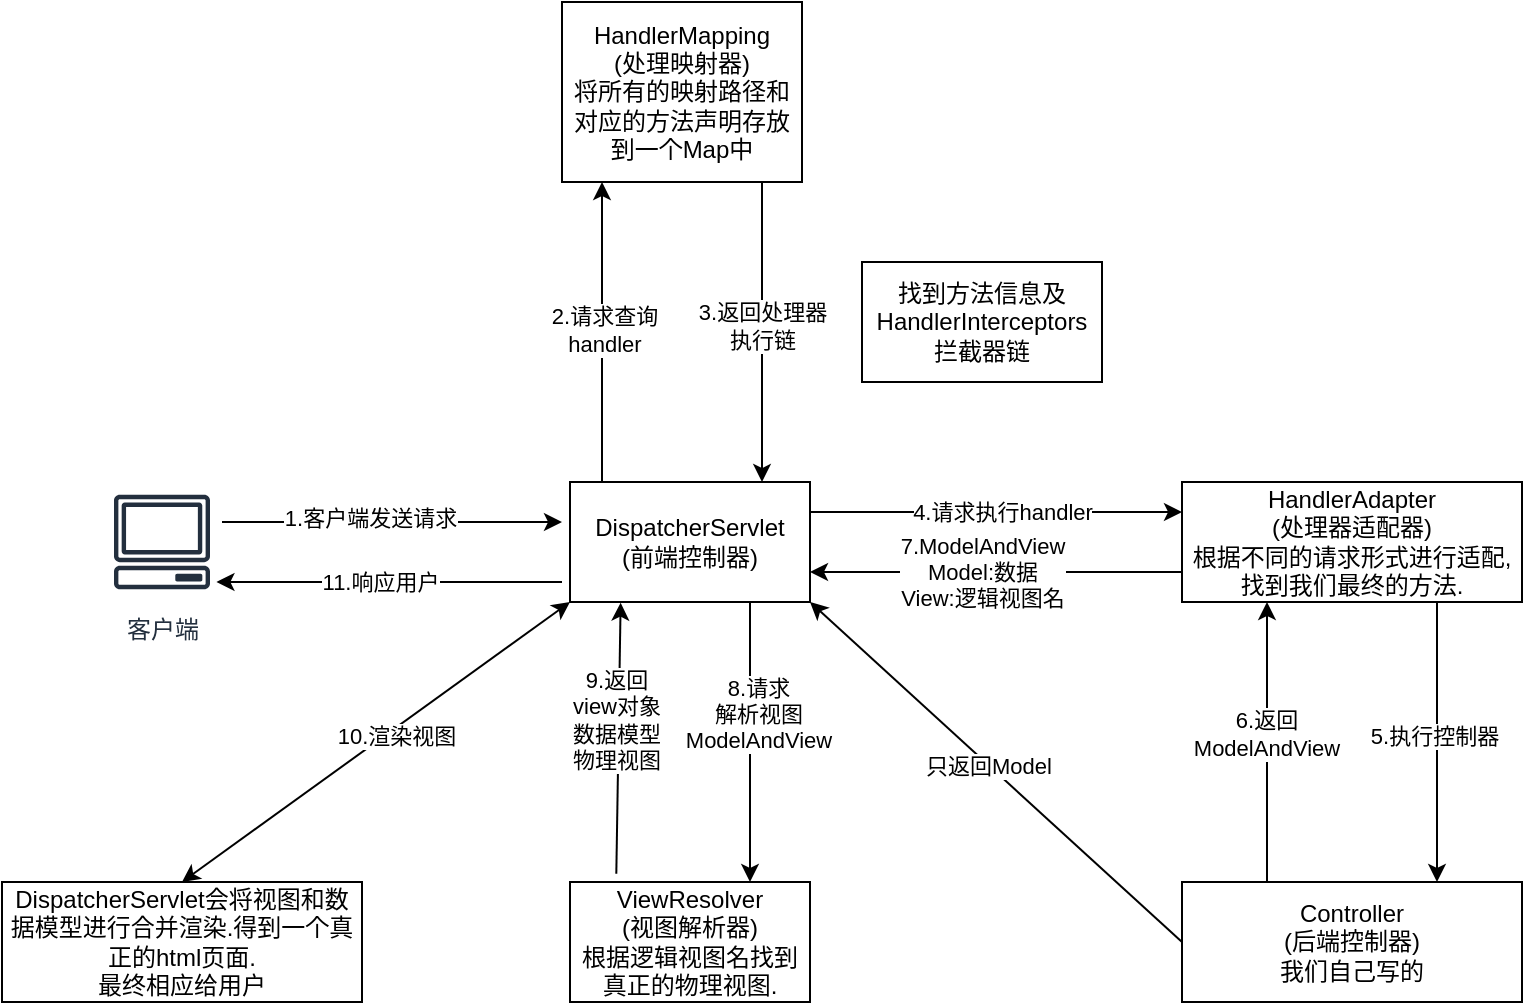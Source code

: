 <mxfile version="24.6.2" type="github">
  <diagram name="第 1 页" id="pPN1wWUZRz_Zrvyq4Opq">
    <mxGraphModel dx="978" dy="526" grid="1" gridSize="10" guides="1" tooltips="1" connect="1" arrows="1" fold="1" page="1" pageScale="1" pageWidth="827" pageHeight="1169" math="0" shadow="0">
      <root>
        <mxCell id="0" />
        <mxCell id="1" parent="0" />
        <mxCell id="3TOQ470KdbpJ5O3Wx0zu-1" value="客户端" style="sketch=0;outlineConnect=0;fontColor=#232F3E;gradientColor=none;strokeColor=#232F3E;fillColor=#ffffff;dashed=0;verticalLabelPosition=bottom;verticalAlign=top;align=center;html=1;fontSize=12;fontStyle=0;aspect=fixed;shape=mxgraph.aws4.resourceIcon;resIcon=mxgraph.aws4.client;" vertex="1" parent="1">
          <mxGeometry x="60" y="250" width="60" height="60" as="geometry" />
        </mxCell>
        <mxCell id="3TOQ470KdbpJ5O3Wx0zu-3" value="DispatcherServlet&lt;div&gt;(前端控制器)&lt;/div&gt;" style="rounded=0;whiteSpace=wrap;html=1;" vertex="1" parent="1">
          <mxGeometry x="294" y="250" width="120" height="60" as="geometry" />
        </mxCell>
        <mxCell id="3TOQ470KdbpJ5O3Wx0zu-6" value="" style="endArrow=classic;html=1;rounded=0;" edge="1" parent="1">
          <mxGeometry width="50" height="50" relative="1" as="geometry">
            <mxPoint x="120" y="270" as="sourcePoint" />
            <mxPoint x="290" y="270" as="targetPoint" />
          </mxGeometry>
        </mxCell>
        <mxCell id="3TOQ470KdbpJ5O3Wx0zu-7" value="1.客户端发送请求" style="edgeLabel;html=1;align=center;verticalAlign=middle;resizable=0;points=[];" vertex="1" connectable="0" parent="3TOQ470KdbpJ5O3Wx0zu-6">
          <mxGeometry x="-0.129" y="2" relative="1" as="geometry">
            <mxPoint as="offset" />
          </mxGeometry>
        </mxCell>
        <mxCell id="3TOQ470KdbpJ5O3Wx0zu-8" value="HandlerMapping&lt;div&gt;(处理映射器)&lt;/div&gt;&lt;div&gt;将所有的映射路径和对应的方法声明存放到一个Map中&lt;/div&gt;" style="rounded=0;whiteSpace=wrap;html=1;" vertex="1" parent="1">
          <mxGeometry x="290" y="10" width="120" height="90" as="geometry" />
        </mxCell>
        <mxCell id="3TOQ470KdbpJ5O3Wx0zu-9" value="" style="endArrow=classic;html=1;rounded=0;entryX=0.25;entryY=1;entryDx=0;entryDy=0;exitX=0.25;exitY=0;exitDx=0;exitDy=0;" edge="1" parent="1">
          <mxGeometry width="50" height="50" relative="1" as="geometry">
            <mxPoint x="310" y="250" as="sourcePoint" />
            <mxPoint x="310" y="100" as="targetPoint" />
          </mxGeometry>
        </mxCell>
        <mxCell id="3TOQ470KdbpJ5O3Wx0zu-10" value="2.请求查询&lt;div&gt;handler&lt;/div&gt;" style="edgeLabel;html=1;align=center;verticalAlign=middle;resizable=0;points=[];" vertex="1" connectable="0" parent="3TOQ470KdbpJ5O3Wx0zu-9">
          <mxGeometry x="0.013" y="-1" relative="1" as="geometry">
            <mxPoint as="offset" />
          </mxGeometry>
        </mxCell>
        <mxCell id="3TOQ470KdbpJ5O3Wx0zu-11" value="" style="endArrow=classic;html=1;rounded=0;exitX=0.75;exitY=1;exitDx=0;exitDy=0;entryX=0.75;entryY=0;entryDx=0;entryDy=0;" edge="1" parent="1">
          <mxGeometry width="50" height="50" relative="1" as="geometry">
            <mxPoint x="390" y="100" as="sourcePoint" />
            <mxPoint x="390" y="250" as="targetPoint" />
          </mxGeometry>
        </mxCell>
        <mxCell id="3TOQ470KdbpJ5O3Wx0zu-12" value="3.返回处理器&lt;div&gt;执行链&lt;/div&gt;" style="edgeLabel;html=1;align=center;verticalAlign=middle;resizable=0;points=[];" vertex="1" connectable="0" parent="3TOQ470KdbpJ5O3Wx0zu-11">
          <mxGeometry x="-0.037" relative="1" as="geometry">
            <mxPoint as="offset" />
          </mxGeometry>
        </mxCell>
        <mxCell id="3TOQ470KdbpJ5O3Wx0zu-14" value="HandlerAdapter&lt;div&gt;(处理器适配器)&lt;/div&gt;&lt;div&gt;根据不同的请求形式进行适配,找到我们最终的方法.&lt;/div&gt;" style="rounded=0;whiteSpace=wrap;html=1;" vertex="1" parent="1">
          <mxGeometry x="600" y="250" width="170" height="60" as="geometry" />
        </mxCell>
        <mxCell id="3TOQ470KdbpJ5O3Wx0zu-15" value="" style="endArrow=classic;html=1;rounded=0;exitX=1;exitY=0.25;exitDx=0;exitDy=0;entryX=0;entryY=0.25;entryDx=0;entryDy=0;" edge="1" parent="1" source="3TOQ470KdbpJ5O3Wx0zu-3" target="3TOQ470KdbpJ5O3Wx0zu-14">
          <mxGeometry width="50" height="50" relative="1" as="geometry">
            <mxPoint x="470" y="300" as="sourcePoint" />
            <mxPoint x="520" y="250" as="targetPoint" />
          </mxGeometry>
        </mxCell>
        <mxCell id="3TOQ470KdbpJ5O3Wx0zu-16" value="4.请求执行handler" style="edgeLabel;html=1;align=center;verticalAlign=middle;resizable=0;points=[];" vertex="1" connectable="0" parent="3TOQ470KdbpJ5O3Wx0zu-15">
          <mxGeometry x="0.027" relative="1" as="geometry">
            <mxPoint as="offset" />
          </mxGeometry>
        </mxCell>
        <mxCell id="3TOQ470KdbpJ5O3Wx0zu-17" value="" style="endArrow=classic;html=1;rounded=0;entryX=1;entryY=0.75;entryDx=0;entryDy=0;exitX=0;exitY=0.75;exitDx=0;exitDy=0;" edge="1" parent="1" source="3TOQ470KdbpJ5O3Wx0zu-14" target="3TOQ470KdbpJ5O3Wx0zu-3">
          <mxGeometry width="50" height="50" relative="1" as="geometry">
            <mxPoint x="460" y="410" as="sourcePoint" />
            <mxPoint x="510" y="360" as="targetPoint" />
          </mxGeometry>
        </mxCell>
        <mxCell id="3TOQ470KdbpJ5O3Wx0zu-19" value="7.ModelAndView&lt;div&gt;Model:数据&lt;/div&gt;&lt;div&gt;View:逻辑视图名&lt;/div&gt;" style="edgeLabel;html=1;align=center;verticalAlign=middle;resizable=0;points=[];" vertex="1" connectable="0" parent="3TOQ470KdbpJ5O3Wx0zu-17">
          <mxGeometry x="0.082" relative="1" as="geometry">
            <mxPoint as="offset" />
          </mxGeometry>
        </mxCell>
        <mxCell id="3TOQ470KdbpJ5O3Wx0zu-20" value="Controller&lt;div&gt;(后端控制器)&lt;/div&gt;&lt;div&gt;我们自己写的&lt;/div&gt;" style="rounded=0;whiteSpace=wrap;html=1;" vertex="1" parent="1">
          <mxGeometry x="600" y="450" width="170" height="60" as="geometry" />
        </mxCell>
        <mxCell id="3TOQ470KdbpJ5O3Wx0zu-24" value="" style="endArrow=classic;html=1;rounded=0;exitX=0.75;exitY=1;exitDx=0;exitDy=0;entryX=0.75;entryY=0;entryDx=0;entryDy=0;" edge="1" parent="1" source="3TOQ470KdbpJ5O3Wx0zu-14" target="3TOQ470KdbpJ5O3Wx0zu-20">
          <mxGeometry width="50" height="50" relative="1" as="geometry">
            <mxPoint x="730" y="420" as="sourcePoint" />
            <mxPoint x="780" y="370" as="targetPoint" />
          </mxGeometry>
        </mxCell>
        <mxCell id="3TOQ470KdbpJ5O3Wx0zu-25" value="5.执行控制器" style="edgeLabel;html=1;align=center;verticalAlign=middle;resizable=0;points=[];" vertex="1" connectable="0" parent="3TOQ470KdbpJ5O3Wx0zu-24">
          <mxGeometry x="-0.046" y="-2" relative="1" as="geometry">
            <mxPoint as="offset" />
          </mxGeometry>
        </mxCell>
        <mxCell id="3TOQ470KdbpJ5O3Wx0zu-26" value="" style="endArrow=classic;html=1;rounded=0;entryX=0.25;entryY=1;entryDx=0;entryDy=0;exitX=0.25;exitY=0;exitDx=0;exitDy=0;" edge="1" parent="1" source="3TOQ470KdbpJ5O3Wx0zu-20" target="3TOQ470KdbpJ5O3Wx0zu-14">
          <mxGeometry width="50" height="50" relative="1" as="geometry">
            <mxPoint x="610" y="420" as="sourcePoint" />
            <mxPoint x="660" y="370" as="targetPoint" />
          </mxGeometry>
        </mxCell>
        <mxCell id="3TOQ470KdbpJ5O3Wx0zu-27" value="6.返回&lt;div&gt;ModelAndView&lt;/div&gt;" style="edgeLabel;html=1;align=center;verticalAlign=middle;resizable=0;points=[];" vertex="1" connectable="0" parent="3TOQ470KdbpJ5O3Wx0zu-26">
          <mxGeometry x="0.058" y="1" relative="1" as="geometry">
            <mxPoint as="offset" />
          </mxGeometry>
        </mxCell>
        <mxCell id="3TOQ470KdbpJ5O3Wx0zu-28" value="" style="endArrow=classic;html=1;rounded=0;entryX=1;entryY=1;entryDx=0;entryDy=0;exitX=0;exitY=0.5;exitDx=0;exitDy=0;" edge="1" parent="1" source="3TOQ470KdbpJ5O3Wx0zu-20" target="3TOQ470KdbpJ5O3Wx0zu-3">
          <mxGeometry width="50" height="50" relative="1" as="geometry">
            <mxPoint x="500" y="440" as="sourcePoint" />
            <mxPoint x="550" y="390" as="targetPoint" />
          </mxGeometry>
        </mxCell>
        <mxCell id="3TOQ470KdbpJ5O3Wx0zu-29" value="只返回Model" style="edgeLabel;html=1;align=center;verticalAlign=middle;resizable=0;points=[];" vertex="1" connectable="0" parent="3TOQ470KdbpJ5O3Wx0zu-28">
          <mxGeometry x="0.044" relative="1" as="geometry">
            <mxPoint as="offset" />
          </mxGeometry>
        </mxCell>
        <mxCell id="3TOQ470KdbpJ5O3Wx0zu-30" value="ViewResolver&lt;div&gt;(视图解析器)&lt;/div&gt;&lt;div&gt;根据逻辑视图名找到真正的物理视图.&lt;/div&gt;" style="rounded=0;whiteSpace=wrap;html=1;" vertex="1" parent="1">
          <mxGeometry x="294" y="450" width="120" height="60" as="geometry" />
        </mxCell>
        <mxCell id="3TOQ470KdbpJ5O3Wx0zu-31" value="" style="endArrow=classic;html=1;rounded=0;exitX=0.75;exitY=1;exitDx=0;exitDy=0;entryX=0.75;entryY=0;entryDx=0;entryDy=0;" edge="1" parent="1" source="3TOQ470KdbpJ5O3Wx0zu-3" target="3TOQ470KdbpJ5O3Wx0zu-30">
          <mxGeometry width="50" height="50" relative="1" as="geometry">
            <mxPoint x="360" y="410" as="sourcePoint" />
            <mxPoint x="410" y="360" as="targetPoint" />
          </mxGeometry>
        </mxCell>
        <mxCell id="3TOQ470KdbpJ5O3Wx0zu-32" value="8.请求&lt;div&gt;解析视图&lt;/div&gt;&lt;div&gt;ModelAndView&lt;/div&gt;" style="edgeLabel;html=1;align=center;verticalAlign=middle;resizable=0;points=[];" vertex="1" connectable="0" parent="3TOQ470KdbpJ5O3Wx0zu-31">
          <mxGeometry x="-0.209" y="4" relative="1" as="geometry">
            <mxPoint as="offset" />
          </mxGeometry>
        </mxCell>
        <mxCell id="3TOQ470KdbpJ5O3Wx0zu-33" value="" style="endArrow=classic;html=1;rounded=0;entryX=0.211;entryY=1.006;entryDx=0;entryDy=0;entryPerimeter=0;exitX=0.193;exitY=-0.069;exitDx=0;exitDy=0;exitPerimeter=0;" edge="1" parent="1" source="3TOQ470KdbpJ5O3Wx0zu-30" target="3TOQ470KdbpJ5O3Wx0zu-3">
          <mxGeometry width="50" height="50" relative="1" as="geometry">
            <mxPoint x="270" y="420" as="sourcePoint" />
            <mxPoint x="320" y="370" as="targetPoint" />
          </mxGeometry>
        </mxCell>
        <mxCell id="3TOQ470KdbpJ5O3Wx0zu-34" value="9.返回&lt;div&gt;view对象&lt;/div&gt;&lt;div&gt;数据模型&lt;/div&gt;&lt;div&gt;物理视图&lt;/div&gt;" style="edgeLabel;html=1;align=center;verticalAlign=middle;resizable=0;points=[];" vertex="1" connectable="0" parent="3TOQ470KdbpJ5O3Wx0zu-33">
          <mxGeometry x="0.139" y="2" relative="1" as="geometry">
            <mxPoint as="offset" />
          </mxGeometry>
        </mxCell>
        <mxCell id="3TOQ470KdbpJ5O3Wx0zu-35" value="DispatcherServlet会将视图和数据模型进行合并渲染.得到一个真正的html页面.&lt;div&gt;最终相应给用户&lt;/div&gt;" style="rounded=0;whiteSpace=wrap;html=1;" vertex="1" parent="1">
          <mxGeometry x="10" y="450" width="180" height="60" as="geometry" />
        </mxCell>
        <mxCell id="3TOQ470KdbpJ5O3Wx0zu-36" value="" style="endArrow=classic;startArrow=classic;html=1;rounded=0;entryX=0;entryY=1;entryDx=0;entryDy=0;exitX=0.5;exitY=0;exitDx=0;exitDy=0;" edge="1" parent="1" source="3TOQ470KdbpJ5O3Wx0zu-35" target="3TOQ470KdbpJ5O3Wx0zu-3">
          <mxGeometry width="50" height="50" relative="1" as="geometry">
            <mxPoint x="180" y="420" as="sourcePoint" />
            <mxPoint x="230" y="370" as="targetPoint" />
          </mxGeometry>
        </mxCell>
        <mxCell id="3TOQ470KdbpJ5O3Wx0zu-37" value="10.渲染视图" style="edgeLabel;html=1;align=center;verticalAlign=middle;resizable=0;points=[];" vertex="1" connectable="0" parent="3TOQ470KdbpJ5O3Wx0zu-36">
          <mxGeometry x="0.08" y="-3" relative="1" as="geometry">
            <mxPoint as="offset" />
          </mxGeometry>
        </mxCell>
        <mxCell id="3TOQ470KdbpJ5O3Wx0zu-38" value="" style="endArrow=classic;html=1;rounded=0;" edge="1" parent="1">
          <mxGeometry width="50" height="50" relative="1" as="geometry">
            <mxPoint x="290" y="300" as="sourcePoint" />
            <mxPoint x="117.222" y="300" as="targetPoint" />
          </mxGeometry>
        </mxCell>
        <mxCell id="3TOQ470KdbpJ5O3Wx0zu-39" value="11.响应用户" style="edgeLabel;html=1;align=center;verticalAlign=middle;resizable=0;points=[];" vertex="1" connectable="0" parent="3TOQ470KdbpJ5O3Wx0zu-38">
          <mxGeometry x="0.062" relative="1" as="geometry">
            <mxPoint as="offset" />
          </mxGeometry>
        </mxCell>
        <mxCell id="3TOQ470KdbpJ5O3Wx0zu-40" value="找到方法信息及&lt;div&gt;HandlerInterceptors&lt;/div&gt;&lt;div&gt;拦截器链&lt;/div&gt;" style="rounded=0;whiteSpace=wrap;html=1;" vertex="1" parent="1">
          <mxGeometry x="440" y="140" width="120" height="60" as="geometry" />
        </mxCell>
      </root>
    </mxGraphModel>
  </diagram>
</mxfile>
